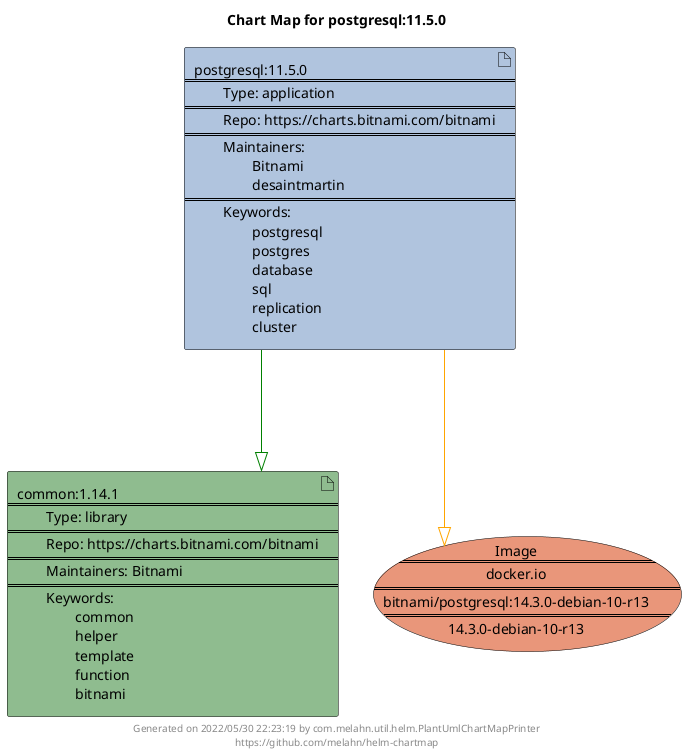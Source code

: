 @startuml
skinparam linetype ortho
skinparam backgroundColor white
skinparam usecaseBorderColor black
skinparam usecaseArrowColor LightSlateGray
skinparam artifactBorderColor black
skinparam artifactArrowColor LightSlateGray

title Chart Map for postgresql:11.5.0

'There are 2 referenced Helm Charts
artifact "postgresql:11.5.0\n====\n\tType: application\n====\n\tRepo: https://charts.bitnami.com/bitnami\n====\n\tMaintainers: \n\t\tBitnami\n\t\tdesaintmartin\n====\n\tKeywords: \n\t\tpostgresql\n\t\tpostgres\n\t\tdatabase\n\t\tsql\n\t\treplication\n\t\tcluster" as postgresql_11_5_0 #LightSteelBlue
artifact "common:1.14.1\n====\n\tType: library\n====\n\tRepo: https://charts.bitnami.com/bitnami\n====\n\tMaintainers: Bitnami\n====\n\tKeywords: \n\t\tcommon\n\t\thelper\n\t\ttemplate\n\t\tfunction\n\t\tbitnami" as common_1_14_1 #DarkSeaGreen

'There is one referenced Docker Image
usecase "Image\n====\ndocker.io\n====\nbitnami/postgresql:14.3.0-debian-10-r13\n====\n14.3.0-debian-10-r13" as docker_io_bitnami_postgresql_14_3_0_debian_10_r13 #DarkSalmon

'Chart Dependencies
postgresql_11_5_0--[#green]-|>common_1_14_1
postgresql_11_5_0--[#orange]-|>docker_io_bitnami_postgresql_14_3_0_debian_10_r13

center footer Generated on 2022/05/30 22:23:19 by com.melahn.util.helm.PlantUmlChartMapPrinter\nhttps://github.com/melahn/helm-chartmap
@enduml
